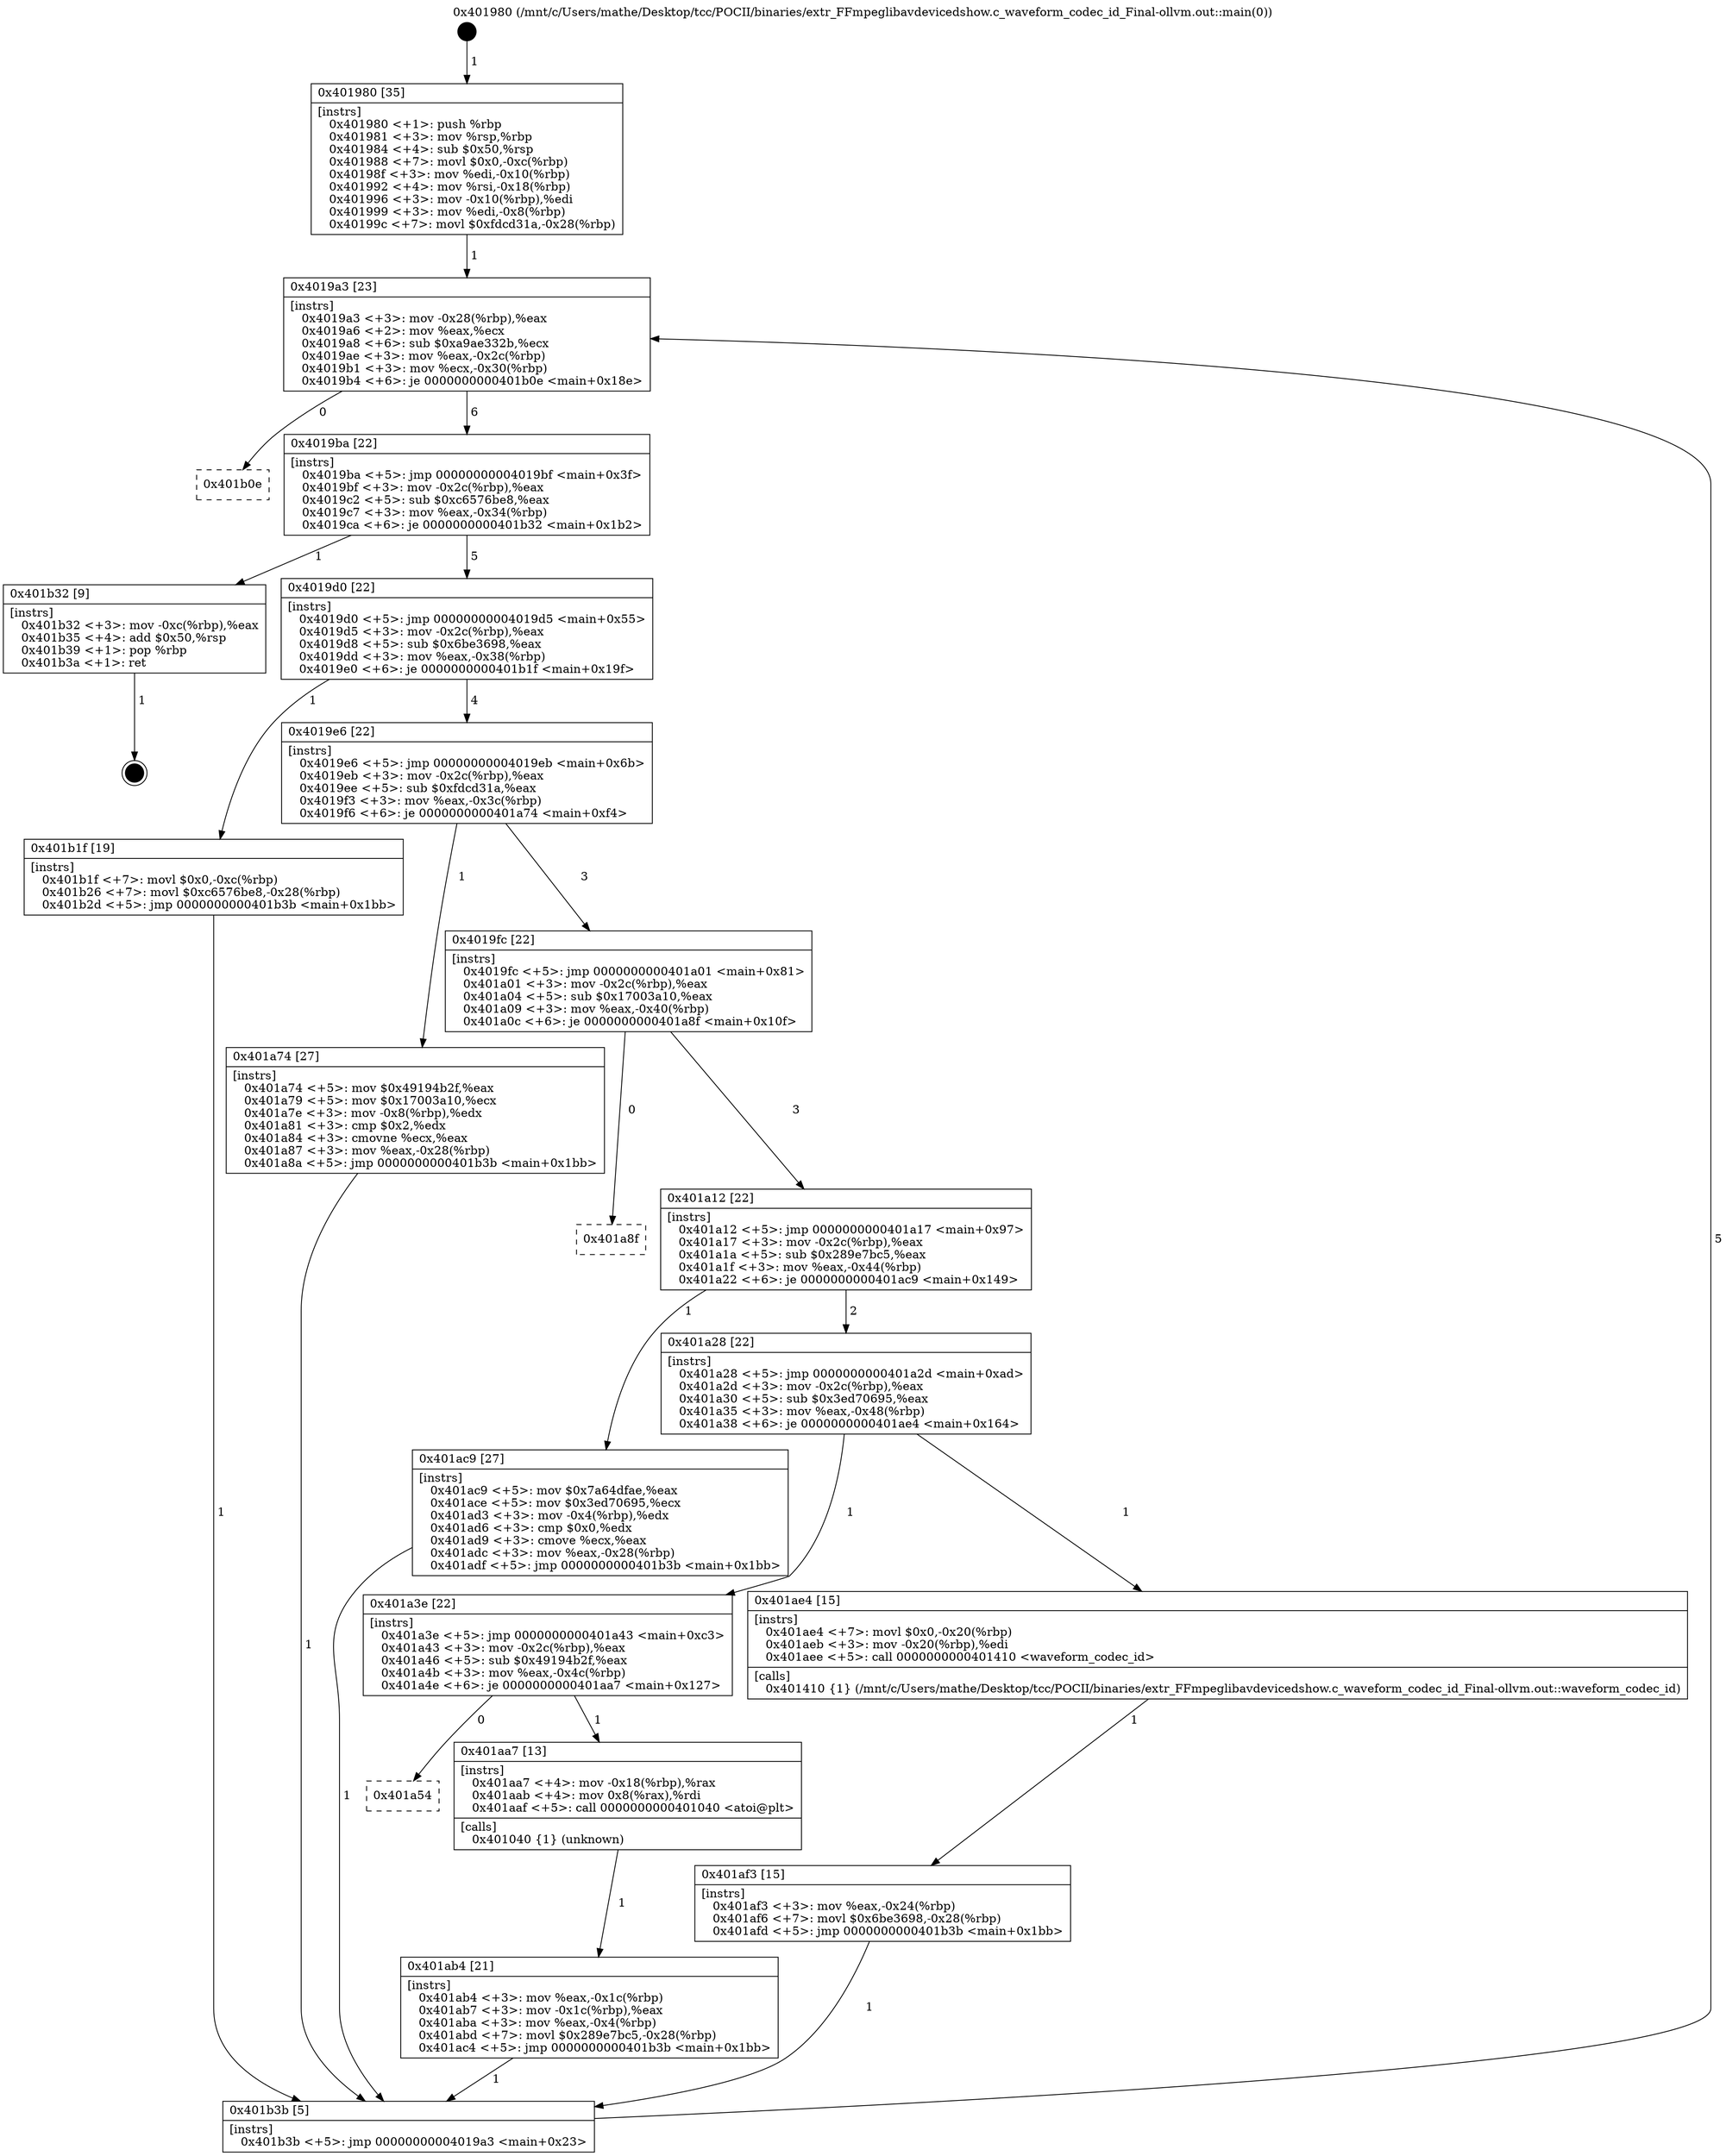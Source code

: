 digraph "0x401980" {
  label = "0x401980 (/mnt/c/Users/mathe/Desktop/tcc/POCII/binaries/extr_FFmpeglibavdevicedshow.c_waveform_codec_id_Final-ollvm.out::main(0))"
  labelloc = "t"
  node[shape=record]

  Entry [label="",width=0.3,height=0.3,shape=circle,fillcolor=black,style=filled]
  "0x4019a3" [label="{
     0x4019a3 [23]\l
     | [instrs]\l
     &nbsp;&nbsp;0x4019a3 \<+3\>: mov -0x28(%rbp),%eax\l
     &nbsp;&nbsp;0x4019a6 \<+2\>: mov %eax,%ecx\l
     &nbsp;&nbsp;0x4019a8 \<+6\>: sub $0xa9ae332b,%ecx\l
     &nbsp;&nbsp;0x4019ae \<+3\>: mov %eax,-0x2c(%rbp)\l
     &nbsp;&nbsp;0x4019b1 \<+3\>: mov %ecx,-0x30(%rbp)\l
     &nbsp;&nbsp;0x4019b4 \<+6\>: je 0000000000401b0e \<main+0x18e\>\l
  }"]
  "0x401b0e" [label="{
     0x401b0e\l
  }", style=dashed]
  "0x4019ba" [label="{
     0x4019ba [22]\l
     | [instrs]\l
     &nbsp;&nbsp;0x4019ba \<+5\>: jmp 00000000004019bf \<main+0x3f\>\l
     &nbsp;&nbsp;0x4019bf \<+3\>: mov -0x2c(%rbp),%eax\l
     &nbsp;&nbsp;0x4019c2 \<+5\>: sub $0xc6576be8,%eax\l
     &nbsp;&nbsp;0x4019c7 \<+3\>: mov %eax,-0x34(%rbp)\l
     &nbsp;&nbsp;0x4019ca \<+6\>: je 0000000000401b32 \<main+0x1b2\>\l
  }"]
  Exit [label="",width=0.3,height=0.3,shape=circle,fillcolor=black,style=filled,peripheries=2]
  "0x401b32" [label="{
     0x401b32 [9]\l
     | [instrs]\l
     &nbsp;&nbsp;0x401b32 \<+3\>: mov -0xc(%rbp),%eax\l
     &nbsp;&nbsp;0x401b35 \<+4\>: add $0x50,%rsp\l
     &nbsp;&nbsp;0x401b39 \<+1\>: pop %rbp\l
     &nbsp;&nbsp;0x401b3a \<+1\>: ret\l
  }"]
  "0x4019d0" [label="{
     0x4019d0 [22]\l
     | [instrs]\l
     &nbsp;&nbsp;0x4019d0 \<+5\>: jmp 00000000004019d5 \<main+0x55\>\l
     &nbsp;&nbsp;0x4019d5 \<+3\>: mov -0x2c(%rbp),%eax\l
     &nbsp;&nbsp;0x4019d8 \<+5\>: sub $0x6be3698,%eax\l
     &nbsp;&nbsp;0x4019dd \<+3\>: mov %eax,-0x38(%rbp)\l
     &nbsp;&nbsp;0x4019e0 \<+6\>: je 0000000000401b1f \<main+0x19f\>\l
  }"]
  "0x401af3" [label="{
     0x401af3 [15]\l
     | [instrs]\l
     &nbsp;&nbsp;0x401af3 \<+3\>: mov %eax,-0x24(%rbp)\l
     &nbsp;&nbsp;0x401af6 \<+7\>: movl $0x6be3698,-0x28(%rbp)\l
     &nbsp;&nbsp;0x401afd \<+5\>: jmp 0000000000401b3b \<main+0x1bb\>\l
  }"]
  "0x401b1f" [label="{
     0x401b1f [19]\l
     | [instrs]\l
     &nbsp;&nbsp;0x401b1f \<+7\>: movl $0x0,-0xc(%rbp)\l
     &nbsp;&nbsp;0x401b26 \<+7\>: movl $0xc6576be8,-0x28(%rbp)\l
     &nbsp;&nbsp;0x401b2d \<+5\>: jmp 0000000000401b3b \<main+0x1bb\>\l
  }"]
  "0x4019e6" [label="{
     0x4019e6 [22]\l
     | [instrs]\l
     &nbsp;&nbsp;0x4019e6 \<+5\>: jmp 00000000004019eb \<main+0x6b\>\l
     &nbsp;&nbsp;0x4019eb \<+3\>: mov -0x2c(%rbp),%eax\l
     &nbsp;&nbsp;0x4019ee \<+5\>: sub $0xfdcd31a,%eax\l
     &nbsp;&nbsp;0x4019f3 \<+3\>: mov %eax,-0x3c(%rbp)\l
     &nbsp;&nbsp;0x4019f6 \<+6\>: je 0000000000401a74 \<main+0xf4\>\l
  }"]
  "0x401ab4" [label="{
     0x401ab4 [21]\l
     | [instrs]\l
     &nbsp;&nbsp;0x401ab4 \<+3\>: mov %eax,-0x1c(%rbp)\l
     &nbsp;&nbsp;0x401ab7 \<+3\>: mov -0x1c(%rbp),%eax\l
     &nbsp;&nbsp;0x401aba \<+3\>: mov %eax,-0x4(%rbp)\l
     &nbsp;&nbsp;0x401abd \<+7\>: movl $0x289e7bc5,-0x28(%rbp)\l
     &nbsp;&nbsp;0x401ac4 \<+5\>: jmp 0000000000401b3b \<main+0x1bb\>\l
  }"]
  "0x401a74" [label="{
     0x401a74 [27]\l
     | [instrs]\l
     &nbsp;&nbsp;0x401a74 \<+5\>: mov $0x49194b2f,%eax\l
     &nbsp;&nbsp;0x401a79 \<+5\>: mov $0x17003a10,%ecx\l
     &nbsp;&nbsp;0x401a7e \<+3\>: mov -0x8(%rbp),%edx\l
     &nbsp;&nbsp;0x401a81 \<+3\>: cmp $0x2,%edx\l
     &nbsp;&nbsp;0x401a84 \<+3\>: cmovne %ecx,%eax\l
     &nbsp;&nbsp;0x401a87 \<+3\>: mov %eax,-0x28(%rbp)\l
     &nbsp;&nbsp;0x401a8a \<+5\>: jmp 0000000000401b3b \<main+0x1bb\>\l
  }"]
  "0x4019fc" [label="{
     0x4019fc [22]\l
     | [instrs]\l
     &nbsp;&nbsp;0x4019fc \<+5\>: jmp 0000000000401a01 \<main+0x81\>\l
     &nbsp;&nbsp;0x401a01 \<+3\>: mov -0x2c(%rbp),%eax\l
     &nbsp;&nbsp;0x401a04 \<+5\>: sub $0x17003a10,%eax\l
     &nbsp;&nbsp;0x401a09 \<+3\>: mov %eax,-0x40(%rbp)\l
     &nbsp;&nbsp;0x401a0c \<+6\>: je 0000000000401a8f \<main+0x10f\>\l
  }"]
  "0x401b3b" [label="{
     0x401b3b [5]\l
     | [instrs]\l
     &nbsp;&nbsp;0x401b3b \<+5\>: jmp 00000000004019a3 \<main+0x23\>\l
  }"]
  "0x401980" [label="{
     0x401980 [35]\l
     | [instrs]\l
     &nbsp;&nbsp;0x401980 \<+1\>: push %rbp\l
     &nbsp;&nbsp;0x401981 \<+3\>: mov %rsp,%rbp\l
     &nbsp;&nbsp;0x401984 \<+4\>: sub $0x50,%rsp\l
     &nbsp;&nbsp;0x401988 \<+7\>: movl $0x0,-0xc(%rbp)\l
     &nbsp;&nbsp;0x40198f \<+3\>: mov %edi,-0x10(%rbp)\l
     &nbsp;&nbsp;0x401992 \<+4\>: mov %rsi,-0x18(%rbp)\l
     &nbsp;&nbsp;0x401996 \<+3\>: mov -0x10(%rbp),%edi\l
     &nbsp;&nbsp;0x401999 \<+3\>: mov %edi,-0x8(%rbp)\l
     &nbsp;&nbsp;0x40199c \<+7\>: movl $0xfdcd31a,-0x28(%rbp)\l
  }"]
  "0x401a54" [label="{
     0x401a54\l
  }", style=dashed]
  "0x401a8f" [label="{
     0x401a8f\l
  }", style=dashed]
  "0x401a12" [label="{
     0x401a12 [22]\l
     | [instrs]\l
     &nbsp;&nbsp;0x401a12 \<+5\>: jmp 0000000000401a17 \<main+0x97\>\l
     &nbsp;&nbsp;0x401a17 \<+3\>: mov -0x2c(%rbp),%eax\l
     &nbsp;&nbsp;0x401a1a \<+5\>: sub $0x289e7bc5,%eax\l
     &nbsp;&nbsp;0x401a1f \<+3\>: mov %eax,-0x44(%rbp)\l
     &nbsp;&nbsp;0x401a22 \<+6\>: je 0000000000401ac9 \<main+0x149\>\l
  }"]
  "0x401aa7" [label="{
     0x401aa7 [13]\l
     | [instrs]\l
     &nbsp;&nbsp;0x401aa7 \<+4\>: mov -0x18(%rbp),%rax\l
     &nbsp;&nbsp;0x401aab \<+4\>: mov 0x8(%rax),%rdi\l
     &nbsp;&nbsp;0x401aaf \<+5\>: call 0000000000401040 \<atoi@plt\>\l
     | [calls]\l
     &nbsp;&nbsp;0x401040 \{1\} (unknown)\l
  }"]
  "0x401ac9" [label="{
     0x401ac9 [27]\l
     | [instrs]\l
     &nbsp;&nbsp;0x401ac9 \<+5\>: mov $0x7a64dfae,%eax\l
     &nbsp;&nbsp;0x401ace \<+5\>: mov $0x3ed70695,%ecx\l
     &nbsp;&nbsp;0x401ad3 \<+3\>: mov -0x4(%rbp),%edx\l
     &nbsp;&nbsp;0x401ad6 \<+3\>: cmp $0x0,%edx\l
     &nbsp;&nbsp;0x401ad9 \<+3\>: cmove %ecx,%eax\l
     &nbsp;&nbsp;0x401adc \<+3\>: mov %eax,-0x28(%rbp)\l
     &nbsp;&nbsp;0x401adf \<+5\>: jmp 0000000000401b3b \<main+0x1bb\>\l
  }"]
  "0x401a28" [label="{
     0x401a28 [22]\l
     | [instrs]\l
     &nbsp;&nbsp;0x401a28 \<+5\>: jmp 0000000000401a2d \<main+0xad\>\l
     &nbsp;&nbsp;0x401a2d \<+3\>: mov -0x2c(%rbp),%eax\l
     &nbsp;&nbsp;0x401a30 \<+5\>: sub $0x3ed70695,%eax\l
     &nbsp;&nbsp;0x401a35 \<+3\>: mov %eax,-0x48(%rbp)\l
     &nbsp;&nbsp;0x401a38 \<+6\>: je 0000000000401ae4 \<main+0x164\>\l
  }"]
  "0x401a3e" [label="{
     0x401a3e [22]\l
     | [instrs]\l
     &nbsp;&nbsp;0x401a3e \<+5\>: jmp 0000000000401a43 \<main+0xc3\>\l
     &nbsp;&nbsp;0x401a43 \<+3\>: mov -0x2c(%rbp),%eax\l
     &nbsp;&nbsp;0x401a46 \<+5\>: sub $0x49194b2f,%eax\l
     &nbsp;&nbsp;0x401a4b \<+3\>: mov %eax,-0x4c(%rbp)\l
     &nbsp;&nbsp;0x401a4e \<+6\>: je 0000000000401aa7 \<main+0x127\>\l
  }"]
  "0x401ae4" [label="{
     0x401ae4 [15]\l
     | [instrs]\l
     &nbsp;&nbsp;0x401ae4 \<+7\>: movl $0x0,-0x20(%rbp)\l
     &nbsp;&nbsp;0x401aeb \<+3\>: mov -0x20(%rbp),%edi\l
     &nbsp;&nbsp;0x401aee \<+5\>: call 0000000000401410 \<waveform_codec_id\>\l
     | [calls]\l
     &nbsp;&nbsp;0x401410 \{1\} (/mnt/c/Users/mathe/Desktop/tcc/POCII/binaries/extr_FFmpeglibavdevicedshow.c_waveform_codec_id_Final-ollvm.out::waveform_codec_id)\l
  }"]
  Entry -> "0x401980" [label=" 1"]
  "0x4019a3" -> "0x401b0e" [label=" 0"]
  "0x4019a3" -> "0x4019ba" [label=" 6"]
  "0x401b32" -> Exit [label=" 1"]
  "0x4019ba" -> "0x401b32" [label=" 1"]
  "0x4019ba" -> "0x4019d0" [label=" 5"]
  "0x401b1f" -> "0x401b3b" [label=" 1"]
  "0x4019d0" -> "0x401b1f" [label=" 1"]
  "0x4019d0" -> "0x4019e6" [label=" 4"]
  "0x401af3" -> "0x401b3b" [label=" 1"]
  "0x4019e6" -> "0x401a74" [label=" 1"]
  "0x4019e6" -> "0x4019fc" [label=" 3"]
  "0x401a74" -> "0x401b3b" [label=" 1"]
  "0x401980" -> "0x4019a3" [label=" 1"]
  "0x401b3b" -> "0x4019a3" [label=" 5"]
  "0x401ae4" -> "0x401af3" [label=" 1"]
  "0x4019fc" -> "0x401a8f" [label=" 0"]
  "0x4019fc" -> "0x401a12" [label=" 3"]
  "0x401ac9" -> "0x401b3b" [label=" 1"]
  "0x401a12" -> "0x401ac9" [label=" 1"]
  "0x401a12" -> "0x401a28" [label=" 2"]
  "0x401ab4" -> "0x401b3b" [label=" 1"]
  "0x401a28" -> "0x401ae4" [label=" 1"]
  "0x401a28" -> "0x401a3e" [label=" 1"]
  "0x401aa7" -> "0x401ab4" [label=" 1"]
  "0x401a3e" -> "0x401aa7" [label=" 1"]
  "0x401a3e" -> "0x401a54" [label=" 0"]
}
